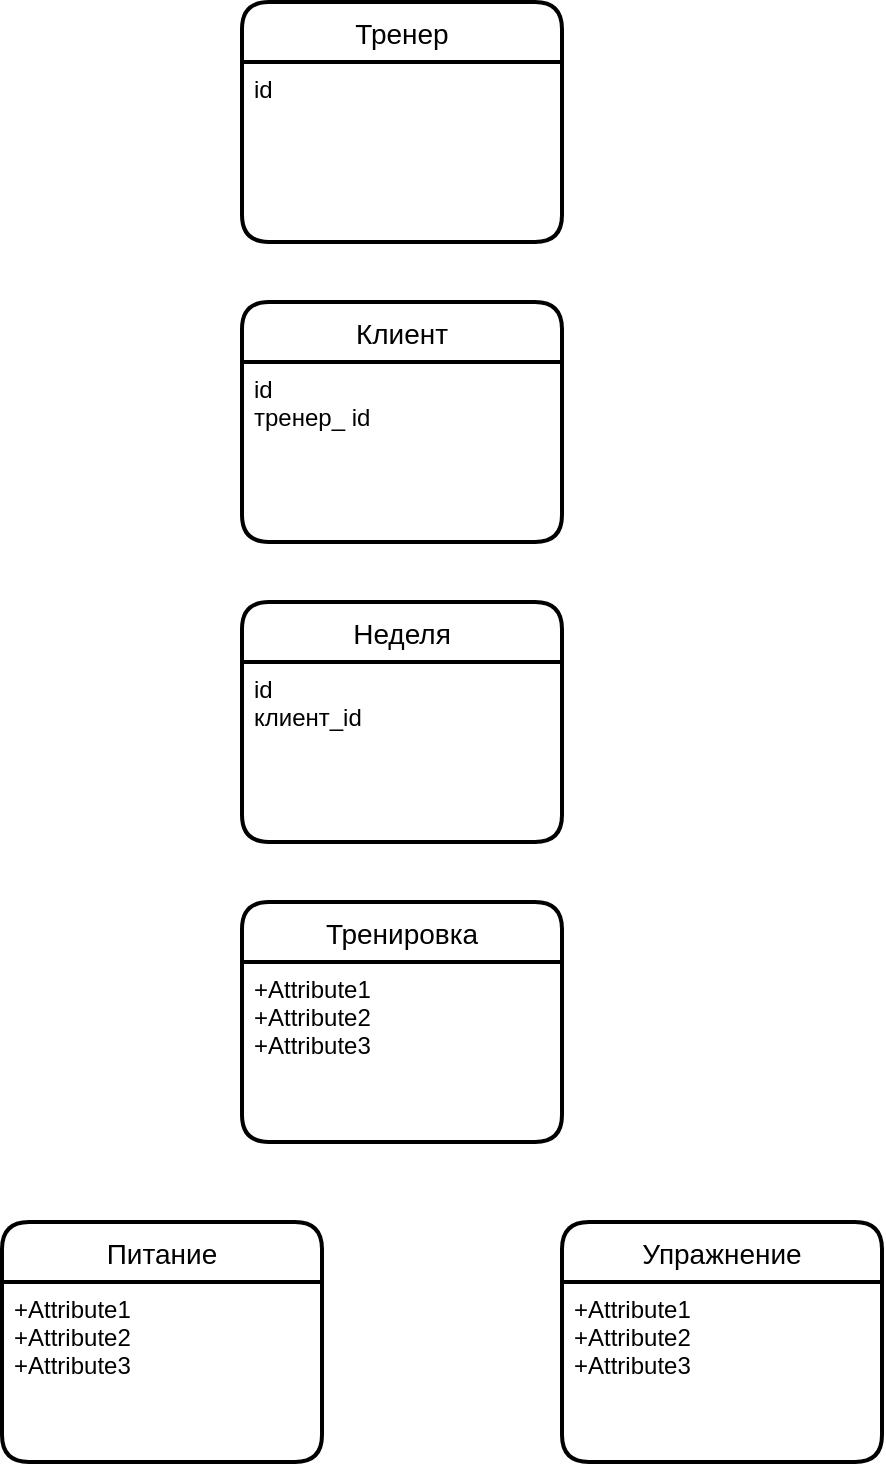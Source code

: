<mxfile version="20.5.1" type="github">
  <diagram id="R2lEEEUBdFMjLlhIrx00" name="Page-1">
    <mxGraphModel dx="780" dy="605" grid="1" gridSize="10" guides="1" tooltips="1" connect="1" arrows="1" fold="1" page="1" pageScale="1" pageWidth="850" pageHeight="1100" math="0" shadow="0" extFonts="Permanent Marker^https://fonts.googleapis.com/css?family=Permanent+Marker">
      <root>
        <mxCell id="0" />
        <mxCell id="1" parent="0" />
        <mxCell id="WvGkUx12fN6-GQ40ByEk-1" value="Тренер" style="swimlane;childLayout=stackLayout;horizontal=1;startSize=30;horizontalStack=0;rounded=1;fontSize=14;fontStyle=0;strokeWidth=2;resizeParent=0;resizeLast=1;shadow=0;dashed=0;align=center;" vertex="1" parent="1">
          <mxGeometry x="430" y="110" width="160" height="120" as="geometry" />
        </mxCell>
        <mxCell id="WvGkUx12fN6-GQ40ByEk-2" value="id" style="align=left;strokeColor=none;fillColor=none;spacingLeft=4;fontSize=12;verticalAlign=top;resizable=0;rotatable=0;part=1;" vertex="1" parent="WvGkUx12fN6-GQ40ByEk-1">
          <mxGeometry y="30" width="160" height="90" as="geometry" />
        </mxCell>
        <mxCell id="WvGkUx12fN6-GQ40ByEk-3" value="Клиент" style="swimlane;childLayout=stackLayout;horizontal=1;startSize=30;horizontalStack=0;rounded=1;fontSize=14;fontStyle=0;strokeWidth=2;resizeParent=0;resizeLast=1;shadow=0;dashed=0;align=center;" vertex="1" parent="1">
          <mxGeometry x="430" y="260" width="160" height="120" as="geometry" />
        </mxCell>
        <mxCell id="WvGkUx12fN6-GQ40ByEk-4" value="id&#xa;тренер_ id" style="align=left;strokeColor=none;fillColor=none;spacingLeft=4;fontSize=12;verticalAlign=top;resizable=0;rotatable=0;part=1;" vertex="1" parent="WvGkUx12fN6-GQ40ByEk-3">
          <mxGeometry y="30" width="160" height="90" as="geometry" />
        </mxCell>
        <mxCell id="WvGkUx12fN6-GQ40ByEk-6" value="Тренировка" style="swimlane;childLayout=stackLayout;horizontal=1;startSize=30;horizontalStack=0;rounded=1;fontSize=14;fontStyle=0;strokeWidth=2;resizeParent=0;resizeLast=1;shadow=0;dashed=0;align=center;" vertex="1" parent="1">
          <mxGeometry x="430" y="560" width="160" height="120" as="geometry" />
        </mxCell>
        <mxCell id="WvGkUx12fN6-GQ40ByEk-7" value="+Attribute1&#xa;+Attribute2&#xa;+Attribute3" style="align=left;strokeColor=none;fillColor=none;spacingLeft=4;fontSize=12;verticalAlign=top;resizable=0;rotatable=0;part=1;" vertex="1" parent="WvGkUx12fN6-GQ40ByEk-6">
          <mxGeometry y="30" width="160" height="90" as="geometry" />
        </mxCell>
        <mxCell id="WvGkUx12fN6-GQ40ByEk-8" value="Неделя" style="swimlane;childLayout=stackLayout;horizontal=1;startSize=30;horizontalStack=0;rounded=1;fontSize=14;fontStyle=0;strokeWidth=2;resizeParent=0;resizeLast=1;shadow=0;dashed=0;align=center;" vertex="1" parent="1">
          <mxGeometry x="430" y="410" width="160" height="120" as="geometry" />
        </mxCell>
        <mxCell id="WvGkUx12fN6-GQ40ByEk-9" value="id&#xa;клиент_id" style="align=left;strokeColor=none;fillColor=none;spacingLeft=4;fontSize=12;verticalAlign=top;resizable=0;rotatable=0;part=1;" vertex="1" parent="WvGkUx12fN6-GQ40ByEk-8">
          <mxGeometry y="30" width="160" height="90" as="geometry" />
        </mxCell>
        <mxCell id="WvGkUx12fN6-GQ40ByEk-10" value="Упражнение" style="swimlane;childLayout=stackLayout;horizontal=1;startSize=30;horizontalStack=0;rounded=1;fontSize=14;fontStyle=0;strokeWidth=2;resizeParent=0;resizeLast=1;shadow=0;dashed=0;align=center;" vertex="1" parent="1">
          <mxGeometry x="590" y="720" width="160" height="120" as="geometry" />
        </mxCell>
        <mxCell id="WvGkUx12fN6-GQ40ByEk-11" value="+Attribute1&#xa;+Attribute2&#xa;+Attribute3" style="align=left;strokeColor=none;fillColor=none;spacingLeft=4;fontSize=12;verticalAlign=top;resizable=0;rotatable=0;part=1;" vertex="1" parent="WvGkUx12fN6-GQ40ByEk-10">
          <mxGeometry y="30" width="160" height="90" as="geometry" />
        </mxCell>
        <mxCell id="WvGkUx12fN6-GQ40ByEk-13" value="Питание" style="swimlane;childLayout=stackLayout;horizontal=1;startSize=30;horizontalStack=0;rounded=1;fontSize=14;fontStyle=0;strokeWidth=2;resizeParent=0;resizeLast=1;shadow=0;dashed=0;align=center;" vertex="1" parent="1">
          <mxGeometry x="310" y="720" width="160" height="120" as="geometry" />
        </mxCell>
        <mxCell id="WvGkUx12fN6-GQ40ByEk-14" value="+Attribute1&#xa;+Attribute2&#xa;+Attribute3" style="align=left;strokeColor=none;fillColor=none;spacingLeft=4;fontSize=12;verticalAlign=top;resizable=0;rotatable=0;part=1;" vertex="1" parent="WvGkUx12fN6-GQ40ByEk-13">
          <mxGeometry y="30" width="160" height="90" as="geometry" />
        </mxCell>
      </root>
    </mxGraphModel>
  </diagram>
</mxfile>
